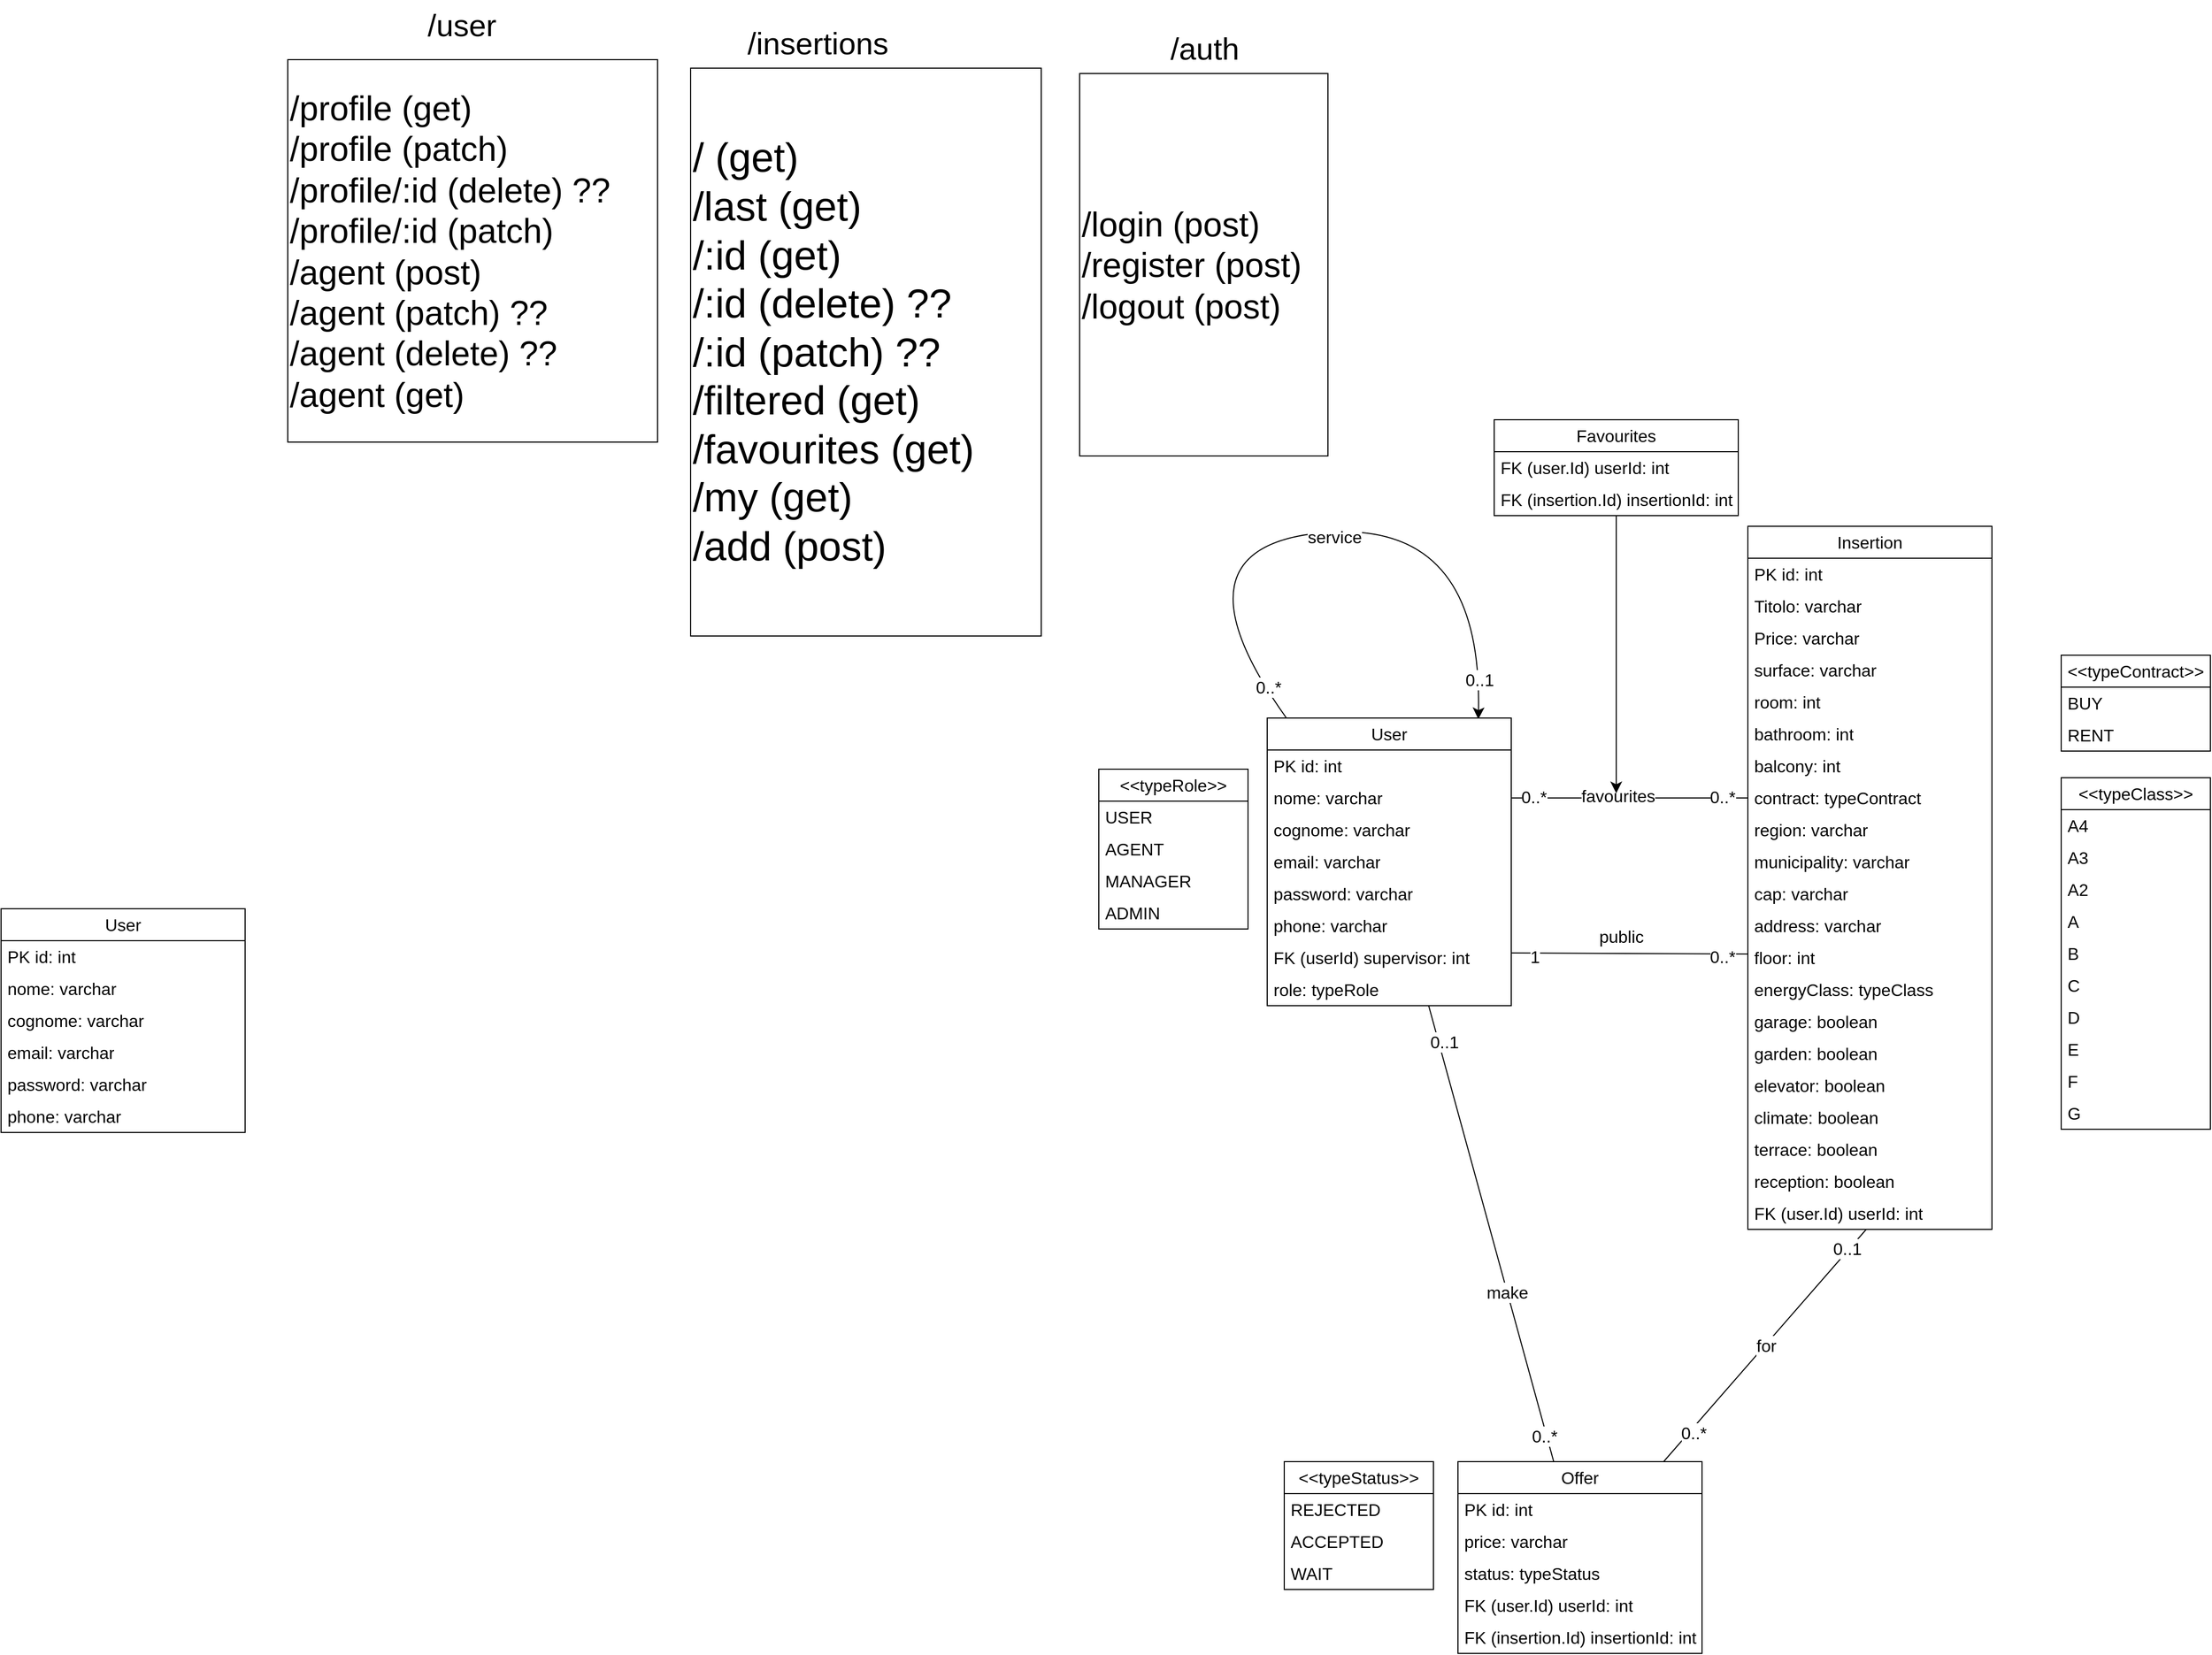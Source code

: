 <mxfile version="22.0.1" type="device">
  <diagram name="Pagina-1" id="c6jRkGX1jEDNlW_yqz5B">
    <mxGraphModel dx="3190" dy="1905" grid="0" gridSize="10" guides="1" tooltips="1" connect="1" arrows="1" fold="1" page="0" pageScale="1" pageWidth="827" pageHeight="1169" math="0" shadow="0">
      <root>
        <mxCell id="0" />
        <mxCell id="1" parent="0" />
        <mxCell id="U9ZhbM71JHAl7KsBuCrY-1" value="&lt;font style=&quot;font-size: 38px;&quot;&gt;/ (get)&lt;br&gt;/last (get)&lt;br&gt;/:id (get)&lt;br&gt;/:id (delete) ??&lt;br&gt;/:id (patch) ??&lt;br&gt;/filtered (get)&lt;br&gt;/favourites (get)&lt;br&gt;/my (get)&lt;br&gt;/add (post)&lt;br&gt;&lt;/font&gt;" style="whiteSpace=wrap;html=1;fontSize=16;align=left;" parent="1" vertex="1">
          <mxGeometry x="-585" y="-359" width="329" height="533" as="geometry" />
        </mxCell>
        <mxCell id="U9ZhbM71JHAl7KsBuCrY-4" value="&lt;font style=&quot;font-size: 29px;&quot;&gt;/insertions&lt;/font&gt;" style="text;html=1;align=center;verticalAlign=middle;resizable=0;points=[];autosize=1;strokeColor=none;fillColor=none;fontSize=16;" parent="1" vertex="1">
          <mxGeometry x="-541" y="-406" width="150" height="47" as="geometry" />
        </mxCell>
        <mxCell id="U9ZhbM71JHAl7KsBuCrY-5" value="&lt;font style=&quot;font-size: 32px;&quot;&gt;/login (post)&lt;br&gt;/register (post)&lt;br&gt;/logout (post)&lt;br&gt;&lt;/font&gt;" style="whiteSpace=wrap;html=1;fontSize=16;align=left;" parent="1" vertex="1">
          <mxGeometry x="-220" y="-354" width="233" height="359" as="geometry" />
        </mxCell>
        <mxCell id="U9ZhbM71JHAl7KsBuCrY-6" value="&lt;font style=&quot;font-size: 29px;&quot;&gt;/auth&lt;/font&gt;" style="text;html=1;align=center;verticalAlign=middle;resizable=0;points=[];autosize=1;strokeColor=none;fillColor=none;fontSize=16;" parent="1" vertex="1">
          <mxGeometry x="-145" y="-401" width="83" height="47" as="geometry" />
        </mxCell>
        <mxCell id="U9ZhbM71JHAl7KsBuCrY-9" value="&lt;font style=&quot;font-size: 32px;&quot;&gt;/profile (get)&lt;br&gt;/profile (patch)&lt;br&gt;/profile/:id (delete) ??&amp;nbsp;&lt;br&gt;/profile/:id (patch)&lt;br&gt;/agent (post)&lt;br&gt;/agent (patch) ??&lt;br&gt;/agent (delete) ??&lt;br&gt;/agent (get)&lt;br&gt;&lt;/font&gt;" style="whiteSpace=wrap;html=1;fontSize=16;align=left;" parent="1" vertex="1">
          <mxGeometry x="-963" y="-367" width="347" height="359" as="geometry" />
        </mxCell>
        <mxCell id="U9ZhbM71JHAl7KsBuCrY-10" value="&lt;font style=&quot;font-size: 29px;&quot;&gt;/user&lt;/font&gt;" style="text;html=1;align=center;verticalAlign=middle;resizable=0;points=[];autosize=1;strokeColor=none;fillColor=none;fontSize=16;" parent="1" vertex="1">
          <mxGeometry x="-841" y="-423" width="82" height="47" as="geometry" />
        </mxCell>
        <mxCell id="8ELUwXnnia37SiXyfouz-78" style="edgeStyle=none;curved=1;rounded=0;orthogonalLoop=1;jettySize=auto;html=1;fontSize=12;startSize=8;endSize=8;endArrow=none;endFill=0;" parent="1" source="8ELUwXnnia37SiXyfouz-2" target="8ELUwXnnia37SiXyfouz-65" edge="1">
          <mxGeometry relative="1" as="geometry" />
        </mxCell>
        <mxCell id="8ELUwXnnia37SiXyfouz-79" value="make" style="edgeLabel;html=1;align=center;verticalAlign=middle;resizable=0;points=[];fontSize=16;" parent="8ELUwXnnia37SiXyfouz-78" vertex="1" connectable="0">
          <mxGeometry x="0.286" y="4" relative="1" as="geometry">
            <mxPoint x="-6" y="-6" as="offset" />
          </mxGeometry>
        </mxCell>
        <mxCell id="8ELUwXnnia37SiXyfouz-80" value="0..*" style="edgeLabel;html=1;align=center;verticalAlign=middle;resizable=0;points=[];fontSize=16;" parent="8ELUwXnnia37SiXyfouz-78" vertex="1" connectable="0">
          <mxGeometry x="0.884" y="-2" relative="1" as="geometry">
            <mxPoint as="offset" />
          </mxGeometry>
        </mxCell>
        <mxCell id="8ELUwXnnia37SiXyfouz-81" value="0..1" style="edgeLabel;html=1;align=center;verticalAlign=middle;resizable=0;points=[];fontSize=16;" parent="8ELUwXnnia37SiXyfouz-78" vertex="1" connectable="0">
          <mxGeometry x="-0.836" y="5" relative="1" as="geometry">
            <mxPoint as="offset" />
          </mxGeometry>
        </mxCell>
        <mxCell id="8ELUwXnnia37SiXyfouz-86" style="edgeStyle=none;curved=1;rounded=0;orthogonalLoop=1;jettySize=auto;html=1;fontSize=12;startSize=8;endSize=8;entryX=0.865;entryY=0.004;entryDx=0;entryDy=0;entryPerimeter=0;" parent="1" source="8ELUwXnnia37SiXyfouz-2" target="8ELUwXnnia37SiXyfouz-2" edge="1">
          <mxGeometry relative="1" as="geometry">
            <mxPoint x="137" y="205" as="targetPoint" />
            <Array as="points">
              <mxPoint x="-141" y="90" />
              <mxPoint x="158" y="64" />
            </Array>
          </mxGeometry>
        </mxCell>
        <mxCell id="8ELUwXnnia37SiXyfouz-87" value="service" style="edgeLabel;html=1;align=center;verticalAlign=middle;resizable=0;points=[];fontSize=16;" parent="8ELUwXnnia37SiXyfouz-86" vertex="1" connectable="0">
          <mxGeometry x="0.043" y="-5" relative="1" as="geometry">
            <mxPoint as="offset" />
          </mxGeometry>
        </mxCell>
        <mxCell id="8ELUwXnnia37SiXyfouz-88" value="0..*" style="edgeLabel;html=1;align=center;verticalAlign=middle;resizable=0;points=[];fontSize=16;" parent="8ELUwXnnia37SiXyfouz-86" vertex="1" connectable="0">
          <mxGeometry x="-0.901" y="-3" relative="1" as="geometry">
            <mxPoint as="offset" />
          </mxGeometry>
        </mxCell>
        <mxCell id="8ELUwXnnia37SiXyfouz-89" value="0..1" style="edgeLabel;html=1;align=center;verticalAlign=middle;resizable=0;points=[];fontSize=16;" parent="8ELUwXnnia37SiXyfouz-86" vertex="1" connectable="0">
          <mxGeometry x="0.89" relative="1" as="geometry">
            <mxPoint as="offset" />
          </mxGeometry>
        </mxCell>
        <mxCell id="8ELUwXnnia37SiXyfouz-2" value="User" style="swimlane;fontStyle=0;childLayout=stackLayout;horizontal=1;startSize=30;horizontalStack=0;resizeParent=1;resizeParentMax=0;resizeLast=0;collapsible=1;marginBottom=0;whiteSpace=wrap;html=1;fontSize=16;" parent="1" vertex="1">
          <mxGeometry x="-44" y="251" width="229" height="270" as="geometry" />
        </mxCell>
        <mxCell id="8ELUwXnnia37SiXyfouz-3" value="PK id: int" style="text;strokeColor=none;fillColor=none;align=left;verticalAlign=middle;spacingLeft=4;spacingRight=4;overflow=hidden;points=[[0,0.5],[1,0.5]];portConstraint=eastwest;rotatable=0;whiteSpace=wrap;html=1;fontSize=16;" parent="8ELUwXnnia37SiXyfouz-2" vertex="1">
          <mxGeometry y="30" width="229" height="30" as="geometry" />
        </mxCell>
        <mxCell id="8ELUwXnnia37SiXyfouz-4" value="nome: varchar" style="text;strokeColor=none;fillColor=none;align=left;verticalAlign=middle;spacingLeft=4;spacingRight=4;overflow=hidden;points=[[0,0.5],[1,0.5]];portConstraint=eastwest;rotatable=0;whiteSpace=wrap;html=1;fontSize=16;" parent="8ELUwXnnia37SiXyfouz-2" vertex="1">
          <mxGeometry y="60" width="229" height="30" as="geometry" />
        </mxCell>
        <mxCell id="8ELUwXnnia37SiXyfouz-5" value="cognome: varchar" style="text;strokeColor=none;fillColor=none;align=left;verticalAlign=middle;spacingLeft=4;spacingRight=4;overflow=hidden;points=[[0,0.5],[1,0.5]];portConstraint=eastwest;rotatable=0;whiteSpace=wrap;html=1;fontSize=16;" parent="8ELUwXnnia37SiXyfouz-2" vertex="1">
          <mxGeometry y="90" width="229" height="30" as="geometry" />
        </mxCell>
        <mxCell id="8ELUwXnnia37SiXyfouz-6" value="email: varchar" style="text;strokeColor=none;fillColor=none;align=left;verticalAlign=middle;spacingLeft=4;spacingRight=4;overflow=hidden;points=[[0,0.5],[1,0.5]];portConstraint=eastwest;rotatable=0;whiteSpace=wrap;html=1;fontSize=16;" parent="8ELUwXnnia37SiXyfouz-2" vertex="1">
          <mxGeometry y="120" width="229" height="30" as="geometry" />
        </mxCell>
        <mxCell id="8ELUwXnnia37SiXyfouz-9" value="password: varchar" style="text;strokeColor=none;fillColor=none;align=left;verticalAlign=middle;spacingLeft=4;spacingRight=4;overflow=hidden;points=[[0,0.5],[1,0.5]];portConstraint=eastwest;rotatable=0;whiteSpace=wrap;html=1;fontSize=16;" parent="8ELUwXnnia37SiXyfouz-2" vertex="1">
          <mxGeometry y="150" width="229" height="30" as="geometry" />
        </mxCell>
        <mxCell id="8ELUwXnnia37SiXyfouz-8" value="phone: varchar" style="text;strokeColor=none;fillColor=none;align=left;verticalAlign=middle;spacingLeft=4;spacingRight=4;overflow=hidden;points=[[0,0.5],[1,0.5]];portConstraint=eastwest;rotatable=0;whiteSpace=wrap;html=1;fontSize=16;" parent="8ELUwXnnia37SiXyfouz-2" vertex="1">
          <mxGeometry y="180" width="229" height="30" as="geometry" />
        </mxCell>
        <mxCell id="XrH2NWIvPiLDvxj8mNZp-12" value="FK (userId) supervisor: int" style="text;strokeColor=none;fillColor=none;align=left;verticalAlign=middle;spacingLeft=4;spacingRight=4;overflow=hidden;points=[[0,0.5],[1,0.5]];portConstraint=eastwest;rotatable=0;whiteSpace=wrap;html=1;fontSize=16;" parent="8ELUwXnnia37SiXyfouz-2" vertex="1">
          <mxGeometry y="210" width="229" height="30" as="geometry" />
        </mxCell>
        <mxCell id="8ELUwXnnia37SiXyfouz-7" value="role: typeRole" style="text;strokeColor=none;fillColor=none;align=left;verticalAlign=middle;spacingLeft=4;spacingRight=4;overflow=hidden;points=[[0,0.5],[1,0.5]];portConstraint=eastwest;rotatable=0;whiteSpace=wrap;html=1;fontSize=16;" parent="8ELUwXnnia37SiXyfouz-2" vertex="1">
          <mxGeometry y="240" width="229" height="30" as="geometry" />
        </mxCell>
        <mxCell id="8ELUwXnnia37SiXyfouz-10" value="&amp;lt;&amp;lt;typeRole&amp;gt;&amp;gt;" style="swimlane;fontStyle=0;childLayout=stackLayout;horizontal=1;startSize=30;horizontalStack=0;resizeParent=1;resizeParentMax=0;resizeLast=0;collapsible=1;marginBottom=0;whiteSpace=wrap;html=1;fontSize=16;" parent="1" vertex="1">
          <mxGeometry x="-202" y="299" width="140" height="150" as="geometry" />
        </mxCell>
        <mxCell id="8ELUwXnnia37SiXyfouz-11" value="USER" style="text;strokeColor=none;fillColor=none;align=left;verticalAlign=middle;spacingLeft=4;spacingRight=4;overflow=hidden;points=[[0,0.5],[1,0.5]];portConstraint=eastwest;rotatable=0;whiteSpace=wrap;html=1;fontSize=16;" parent="8ELUwXnnia37SiXyfouz-10" vertex="1">
          <mxGeometry y="30" width="140" height="30" as="geometry" />
        </mxCell>
        <mxCell id="8ELUwXnnia37SiXyfouz-12" value="AGENT" style="text;strokeColor=none;fillColor=none;align=left;verticalAlign=middle;spacingLeft=4;spacingRight=4;overflow=hidden;points=[[0,0.5],[1,0.5]];portConstraint=eastwest;rotatable=0;whiteSpace=wrap;html=1;fontSize=16;" parent="8ELUwXnnia37SiXyfouz-10" vertex="1">
          <mxGeometry y="60" width="140" height="30" as="geometry" />
        </mxCell>
        <mxCell id="8ELUwXnnia37SiXyfouz-13" value="MANAGER" style="text;strokeColor=none;fillColor=none;align=left;verticalAlign=middle;spacingLeft=4;spacingRight=4;overflow=hidden;points=[[0,0.5],[1,0.5]];portConstraint=eastwest;rotatable=0;whiteSpace=wrap;html=1;fontSize=16;" parent="8ELUwXnnia37SiXyfouz-10" vertex="1">
          <mxGeometry y="90" width="140" height="30" as="geometry" />
        </mxCell>
        <mxCell id="8ELUwXnnia37SiXyfouz-14" value="ADMIN" style="text;strokeColor=none;fillColor=none;align=left;verticalAlign=middle;spacingLeft=4;spacingRight=4;overflow=hidden;points=[[0,0.5],[1,0.5]];portConstraint=eastwest;rotatable=0;whiteSpace=wrap;html=1;fontSize=16;" parent="8ELUwXnnia37SiXyfouz-10" vertex="1">
          <mxGeometry y="120" width="140" height="30" as="geometry" />
        </mxCell>
        <mxCell id="8ELUwXnnia37SiXyfouz-15" value="Insertion" style="swimlane;fontStyle=0;childLayout=stackLayout;horizontal=1;startSize=30;horizontalStack=0;resizeParent=1;resizeParentMax=0;resizeLast=0;collapsible=1;marginBottom=0;whiteSpace=wrap;html=1;fontSize=16;" parent="1" vertex="1">
          <mxGeometry x="407" y="71" width="229" height="660" as="geometry" />
        </mxCell>
        <mxCell id="8ELUwXnnia37SiXyfouz-16" value="PK id: int" style="text;strokeColor=none;fillColor=none;align=left;verticalAlign=middle;spacingLeft=4;spacingRight=4;overflow=hidden;points=[[0,0.5],[1,0.5]];portConstraint=eastwest;rotatable=0;whiteSpace=wrap;html=1;fontSize=16;" parent="8ELUwXnnia37SiXyfouz-15" vertex="1">
          <mxGeometry y="30" width="229" height="30" as="geometry" />
        </mxCell>
        <mxCell id="8ELUwXnnia37SiXyfouz-17" value="Titolo: varchar" style="text;strokeColor=none;fillColor=none;align=left;verticalAlign=middle;spacingLeft=4;spacingRight=4;overflow=hidden;points=[[0,0.5],[1,0.5]];portConstraint=eastwest;rotatable=0;whiteSpace=wrap;html=1;fontSize=16;" parent="8ELUwXnnia37SiXyfouz-15" vertex="1">
          <mxGeometry y="60" width="229" height="30" as="geometry" />
        </mxCell>
        <mxCell id="8ELUwXnnia37SiXyfouz-18" value="Price: varchar" style="text;strokeColor=none;fillColor=none;align=left;verticalAlign=middle;spacingLeft=4;spacingRight=4;overflow=hidden;points=[[0,0.5],[1,0.5]];portConstraint=eastwest;rotatable=0;whiteSpace=wrap;html=1;fontSize=16;" parent="8ELUwXnnia37SiXyfouz-15" vertex="1">
          <mxGeometry y="90" width="229" height="30" as="geometry" />
        </mxCell>
        <mxCell id="8ELUwXnnia37SiXyfouz-19" value="surface: varchar" style="text;strokeColor=none;fillColor=none;align=left;verticalAlign=middle;spacingLeft=4;spacingRight=4;overflow=hidden;points=[[0,0.5],[1,0.5]];portConstraint=eastwest;rotatable=0;whiteSpace=wrap;html=1;fontSize=16;" parent="8ELUwXnnia37SiXyfouz-15" vertex="1">
          <mxGeometry y="120" width="229" height="30" as="geometry" />
        </mxCell>
        <mxCell id="8ELUwXnnia37SiXyfouz-20" value="room: int" style="text;strokeColor=none;fillColor=none;align=left;verticalAlign=middle;spacingLeft=4;spacingRight=4;overflow=hidden;points=[[0,0.5],[1,0.5]];portConstraint=eastwest;rotatable=0;whiteSpace=wrap;html=1;fontSize=16;" parent="8ELUwXnnia37SiXyfouz-15" vertex="1">
          <mxGeometry y="150" width="229" height="30" as="geometry" />
        </mxCell>
        <mxCell id="8ELUwXnnia37SiXyfouz-21" value="bathroom: int" style="text;strokeColor=none;fillColor=none;align=left;verticalAlign=middle;spacingLeft=4;spacingRight=4;overflow=hidden;points=[[0,0.5],[1,0.5]];portConstraint=eastwest;rotatable=0;whiteSpace=wrap;html=1;fontSize=16;" parent="8ELUwXnnia37SiXyfouz-15" vertex="1">
          <mxGeometry y="180" width="229" height="30" as="geometry" />
        </mxCell>
        <mxCell id="8ELUwXnnia37SiXyfouz-22" value="balcony: int" style="text;strokeColor=none;fillColor=none;align=left;verticalAlign=middle;spacingLeft=4;spacingRight=4;overflow=hidden;points=[[0,0.5],[1,0.5]];portConstraint=eastwest;rotatable=0;whiteSpace=wrap;html=1;fontSize=16;" parent="8ELUwXnnia37SiXyfouz-15" vertex="1">
          <mxGeometry y="210" width="229" height="30" as="geometry" />
        </mxCell>
        <mxCell id="8ELUwXnnia37SiXyfouz-23" value="contract: typeContract" style="text;strokeColor=none;fillColor=none;align=left;verticalAlign=middle;spacingLeft=4;spacingRight=4;overflow=hidden;points=[[0,0.5],[1,0.5]];portConstraint=eastwest;rotatable=0;whiteSpace=wrap;html=1;fontSize=16;" parent="8ELUwXnnia37SiXyfouz-15" vertex="1">
          <mxGeometry y="240" width="229" height="30" as="geometry" />
        </mxCell>
        <mxCell id="8ELUwXnnia37SiXyfouz-29" value="region: varchar" style="text;strokeColor=none;fillColor=none;align=left;verticalAlign=middle;spacingLeft=4;spacingRight=4;overflow=hidden;points=[[0,0.5],[1,0.5]];portConstraint=eastwest;rotatable=0;whiteSpace=wrap;html=1;fontSize=16;" parent="8ELUwXnnia37SiXyfouz-15" vertex="1">
          <mxGeometry y="270" width="229" height="30" as="geometry" />
        </mxCell>
        <mxCell id="8ELUwXnnia37SiXyfouz-30" value="municipality: varchar" style="text;strokeColor=none;fillColor=none;align=left;verticalAlign=middle;spacingLeft=4;spacingRight=4;overflow=hidden;points=[[0,0.5],[1,0.5]];portConstraint=eastwest;rotatable=0;whiteSpace=wrap;html=1;fontSize=16;" parent="8ELUwXnnia37SiXyfouz-15" vertex="1">
          <mxGeometry y="300" width="229" height="30" as="geometry" />
        </mxCell>
        <mxCell id="8ELUwXnnia37SiXyfouz-31" value="cap: varchar" style="text;strokeColor=none;fillColor=none;align=left;verticalAlign=middle;spacingLeft=4;spacingRight=4;overflow=hidden;points=[[0,0.5],[1,0.5]];portConstraint=eastwest;rotatable=0;whiteSpace=wrap;html=1;fontSize=16;" parent="8ELUwXnnia37SiXyfouz-15" vertex="1">
          <mxGeometry y="330" width="229" height="30" as="geometry" />
        </mxCell>
        <mxCell id="8ELUwXnnia37SiXyfouz-32" value="address: varchar" style="text;strokeColor=none;fillColor=none;align=left;verticalAlign=middle;spacingLeft=4;spacingRight=4;overflow=hidden;points=[[0,0.5],[1,0.5]];portConstraint=eastwest;rotatable=0;whiteSpace=wrap;html=1;fontSize=16;" parent="8ELUwXnnia37SiXyfouz-15" vertex="1">
          <mxGeometry y="360" width="229" height="30" as="geometry" />
        </mxCell>
        <mxCell id="8ELUwXnnia37SiXyfouz-33" value="floor: int" style="text;strokeColor=none;fillColor=none;align=left;verticalAlign=middle;spacingLeft=4;spacingRight=4;overflow=hidden;points=[[0,0.5],[1,0.5]];portConstraint=eastwest;rotatable=0;whiteSpace=wrap;html=1;fontSize=16;" parent="8ELUwXnnia37SiXyfouz-15" vertex="1">
          <mxGeometry y="390" width="229" height="30" as="geometry" />
        </mxCell>
        <mxCell id="8ELUwXnnia37SiXyfouz-34" value="energyClass: typeClass" style="text;strokeColor=none;fillColor=none;align=left;verticalAlign=middle;spacingLeft=4;spacingRight=4;overflow=hidden;points=[[0,0.5],[1,0.5]];portConstraint=eastwest;rotatable=0;whiteSpace=wrap;html=1;fontSize=16;" parent="8ELUwXnnia37SiXyfouz-15" vertex="1">
          <mxGeometry y="420" width="229" height="30" as="geometry" />
        </mxCell>
        <mxCell id="8ELUwXnnia37SiXyfouz-46" value="garage: boolean" style="text;strokeColor=none;fillColor=none;align=left;verticalAlign=middle;spacingLeft=4;spacingRight=4;overflow=hidden;points=[[0,0.5],[1,0.5]];portConstraint=eastwest;rotatable=0;whiteSpace=wrap;html=1;fontSize=16;" parent="8ELUwXnnia37SiXyfouz-15" vertex="1">
          <mxGeometry y="450" width="229" height="30" as="geometry" />
        </mxCell>
        <mxCell id="8ELUwXnnia37SiXyfouz-47" value="garden: boolean" style="text;strokeColor=none;fillColor=none;align=left;verticalAlign=middle;spacingLeft=4;spacingRight=4;overflow=hidden;points=[[0,0.5],[1,0.5]];portConstraint=eastwest;rotatable=0;whiteSpace=wrap;html=1;fontSize=16;" parent="8ELUwXnnia37SiXyfouz-15" vertex="1">
          <mxGeometry y="480" width="229" height="30" as="geometry" />
        </mxCell>
        <mxCell id="8ELUwXnnia37SiXyfouz-48" value="elevator: boolean" style="text;strokeColor=none;fillColor=none;align=left;verticalAlign=middle;spacingLeft=4;spacingRight=4;overflow=hidden;points=[[0,0.5],[1,0.5]];portConstraint=eastwest;rotatable=0;whiteSpace=wrap;html=1;fontSize=16;" parent="8ELUwXnnia37SiXyfouz-15" vertex="1">
          <mxGeometry y="510" width="229" height="30" as="geometry" />
        </mxCell>
        <mxCell id="8ELUwXnnia37SiXyfouz-49" value="climate: boolean" style="text;strokeColor=none;fillColor=none;align=left;verticalAlign=middle;spacingLeft=4;spacingRight=4;overflow=hidden;points=[[0,0.5],[1,0.5]];portConstraint=eastwest;rotatable=0;whiteSpace=wrap;html=1;fontSize=16;" parent="8ELUwXnnia37SiXyfouz-15" vertex="1">
          <mxGeometry y="540" width="229" height="30" as="geometry" />
        </mxCell>
        <mxCell id="8ELUwXnnia37SiXyfouz-50" value="terrace: boolean" style="text;strokeColor=none;fillColor=none;align=left;verticalAlign=middle;spacingLeft=4;spacingRight=4;overflow=hidden;points=[[0,0.5],[1,0.5]];portConstraint=eastwest;rotatable=0;whiteSpace=wrap;html=1;fontSize=16;" parent="8ELUwXnnia37SiXyfouz-15" vertex="1">
          <mxGeometry y="570" width="229" height="30" as="geometry" />
        </mxCell>
        <mxCell id="8ELUwXnnia37SiXyfouz-51" value="reception: boolean" style="text;strokeColor=none;fillColor=none;align=left;verticalAlign=middle;spacingLeft=4;spacingRight=4;overflow=hidden;points=[[0,0.5],[1,0.5]];portConstraint=eastwest;rotatable=0;whiteSpace=wrap;html=1;fontSize=16;" parent="8ELUwXnnia37SiXyfouz-15" vertex="1">
          <mxGeometry y="600" width="229" height="30" as="geometry" />
        </mxCell>
        <mxCell id="XrH2NWIvPiLDvxj8mNZp-1" value="FK (user.Id) userId: int" style="text;strokeColor=none;fillColor=none;align=left;verticalAlign=middle;spacingLeft=4;spacingRight=4;overflow=hidden;points=[[0,0.5],[1,0.5]];portConstraint=eastwest;rotatable=0;whiteSpace=wrap;html=1;fontSize=16;" parent="8ELUwXnnia37SiXyfouz-15" vertex="1">
          <mxGeometry y="630" width="229" height="30" as="geometry" />
        </mxCell>
        <mxCell id="8ELUwXnnia37SiXyfouz-24" value="&amp;lt;&amp;lt;typeContract&amp;gt;&amp;gt;" style="swimlane;fontStyle=0;childLayout=stackLayout;horizontal=1;startSize=30;horizontalStack=0;resizeParent=1;resizeParentMax=0;resizeLast=0;collapsible=1;marginBottom=0;whiteSpace=wrap;html=1;fontSize=16;" parent="1" vertex="1">
          <mxGeometry x="701" y="192" width="140" height="90" as="geometry" />
        </mxCell>
        <mxCell id="8ELUwXnnia37SiXyfouz-25" value="BUY" style="text;strokeColor=none;fillColor=none;align=left;verticalAlign=middle;spacingLeft=4;spacingRight=4;overflow=hidden;points=[[0,0.5],[1,0.5]];portConstraint=eastwest;rotatable=0;whiteSpace=wrap;html=1;fontSize=16;" parent="8ELUwXnnia37SiXyfouz-24" vertex="1">
          <mxGeometry y="30" width="140" height="30" as="geometry" />
        </mxCell>
        <mxCell id="8ELUwXnnia37SiXyfouz-26" value="RENT" style="text;strokeColor=none;fillColor=none;align=left;verticalAlign=middle;spacingLeft=4;spacingRight=4;overflow=hidden;points=[[0,0.5],[1,0.5]];portConstraint=eastwest;rotatable=0;whiteSpace=wrap;html=1;fontSize=16;" parent="8ELUwXnnia37SiXyfouz-24" vertex="1">
          <mxGeometry y="60" width="140" height="30" as="geometry" />
        </mxCell>
        <mxCell id="8ELUwXnnia37SiXyfouz-35" value="&amp;lt;&amp;lt;typeClass&amp;gt;&amp;gt;" style="swimlane;fontStyle=0;childLayout=stackLayout;horizontal=1;startSize=30;horizontalStack=0;resizeParent=1;resizeParentMax=0;resizeLast=0;collapsible=1;marginBottom=0;whiteSpace=wrap;html=1;fontSize=16;" parent="1" vertex="1">
          <mxGeometry x="701" y="307" width="140" height="330" as="geometry" />
        </mxCell>
        <mxCell id="8ELUwXnnia37SiXyfouz-45" value="A4" style="text;strokeColor=none;fillColor=none;align=left;verticalAlign=middle;spacingLeft=4;spacingRight=4;overflow=hidden;points=[[0,0.5],[1,0.5]];portConstraint=eastwest;rotatable=0;whiteSpace=wrap;html=1;fontSize=16;" parent="8ELUwXnnia37SiXyfouz-35" vertex="1">
          <mxGeometry y="30" width="140" height="30" as="geometry" />
        </mxCell>
        <mxCell id="8ELUwXnnia37SiXyfouz-36" value="A3" style="text;strokeColor=none;fillColor=none;align=left;verticalAlign=middle;spacingLeft=4;spacingRight=4;overflow=hidden;points=[[0,0.5],[1,0.5]];portConstraint=eastwest;rotatable=0;whiteSpace=wrap;html=1;fontSize=16;" parent="8ELUwXnnia37SiXyfouz-35" vertex="1">
          <mxGeometry y="60" width="140" height="30" as="geometry" />
        </mxCell>
        <mxCell id="8ELUwXnnia37SiXyfouz-37" value="A2" style="text;strokeColor=none;fillColor=none;align=left;verticalAlign=middle;spacingLeft=4;spacingRight=4;overflow=hidden;points=[[0,0.5],[1,0.5]];portConstraint=eastwest;rotatable=0;whiteSpace=wrap;html=1;fontSize=16;" parent="8ELUwXnnia37SiXyfouz-35" vertex="1">
          <mxGeometry y="90" width="140" height="30" as="geometry" />
        </mxCell>
        <mxCell id="8ELUwXnnia37SiXyfouz-38" value="A" style="text;strokeColor=none;fillColor=none;align=left;verticalAlign=middle;spacingLeft=4;spacingRight=4;overflow=hidden;points=[[0,0.5],[1,0.5]];portConstraint=eastwest;rotatable=0;whiteSpace=wrap;html=1;fontSize=16;" parent="8ELUwXnnia37SiXyfouz-35" vertex="1">
          <mxGeometry y="120" width="140" height="30" as="geometry" />
        </mxCell>
        <mxCell id="8ELUwXnnia37SiXyfouz-39" value="B" style="text;strokeColor=none;fillColor=none;align=left;verticalAlign=middle;spacingLeft=4;spacingRight=4;overflow=hidden;points=[[0,0.5],[1,0.5]];portConstraint=eastwest;rotatable=0;whiteSpace=wrap;html=1;fontSize=16;" parent="8ELUwXnnia37SiXyfouz-35" vertex="1">
          <mxGeometry y="150" width="140" height="30" as="geometry" />
        </mxCell>
        <mxCell id="8ELUwXnnia37SiXyfouz-40" value="C" style="text;strokeColor=none;fillColor=none;align=left;verticalAlign=middle;spacingLeft=4;spacingRight=4;overflow=hidden;points=[[0,0.5],[1,0.5]];portConstraint=eastwest;rotatable=0;whiteSpace=wrap;html=1;fontSize=16;" parent="8ELUwXnnia37SiXyfouz-35" vertex="1">
          <mxGeometry y="180" width="140" height="30" as="geometry" />
        </mxCell>
        <mxCell id="8ELUwXnnia37SiXyfouz-41" value="D" style="text;strokeColor=none;fillColor=none;align=left;verticalAlign=middle;spacingLeft=4;spacingRight=4;overflow=hidden;points=[[0,0.5],[1,0.5]];portConstraint=eastwest;rotatable=0;whiteSpace=wrap;html=1;fontSize=16;" parent="8ELUwXnnia37SiXyfouz-35" vertex="1">
          <mxGeometry y="210" width="140" height="30" as="geometry" />
        </mxCell>
        <mxCell id="8ELUwXnnia37SiXyfouz-42" value="E" style="text;strokeColor=none;fillColor=none;align=left;verticalAlign=middle;spacingLeft=4;spacingRight=4;overflow=hidden;points=[[0,0.5],[1,0.5]];portConstraint=eastwest;rotatable=0;whiteSpace=wrap;html=1;fontSize=16;" parent="8ELUwXnnia37SiXyfouz-35" vertex="1">
          <mxGeometry y="240" width="140" height="30" as="geometry" />
        </mxCell>
        <mxCell id="8ELUwXnnia37SiXyfouz-43" value="F" style="text;strokeColor=none;fillColor=none;align=left;verticalAlign=middle;spacingLeft=4;spacingRight=4;overflow=hidden;points=[[0,0.5],[1,0.5]];portConstraint=eastwest;rotatable=0;whiteSpace=wrap;html=1;fontSize=16;" parent="8ELUwXnnia37SiXyfouz-35" vertex="1">
          <mxGeometry y="270" width="140" height="30" as="geometry" />
        </mxCell>
        <mxCell id="8ELUwXnnia37SiXyfouz-44" value="G" style="text;strokeColor=none;fillColor=none;align=left;verticalAlign=middle;spacingLeft=4;spacingRight=4;overflow=hidden;points=[[0,0.5],[1,0.5]];portConstraint=eastwest;rotatable=0;whiteSpace=wrap;html=1;fontSize=16;" parent="8ELUwXnnia37SiXyfouz-35" vertex="1">
          <mxGeometry y="300" width="140" height="30" as="geometry" />
        </mxCell>
        <mxCell id="8ELUwXnnia37SiXyfouz-52" style="edgeStyle=none;curved=1;rounded=0;orthogonalLoop=1;jettySize=auto;html=1;entryX=0;entryY=0.05;entryDx=0;entryDy=0;entryPerimeter=0;fontSize=12;startSize=8;endSize=8;endArrow=none;endFill=0;" parent="1" edge="1">
          <mxGeometry relative="1" as="geometry">
            <mxPoint x="185" y="471.5" as="sourcePoint" />
            <mxPoint x="407" y="472.49" as="targetPoint" />
          </mxGeometry>
        </mxCell>
        <mxCell id="8ELUwXnnia37SiXyfouz-53" value="public" style="edgeLabel;html=1;align=center;verticalAlign=middle;resizable=0;points=[];fontSize=16;" parent="8ELUwXnnia37SiXyfouz-52" vertex="1" connectable="0">
          <mxGeometry x="-0.414" y="-4" relative="1" as="geometry">
            <mxPoint x="38" y="-20" as="offset" />
          </mxGeometry>
        </mxCell>
        <mxCell id="8ELUwXnnia37SiXyfouz-54" value="0..*" style="edgeLabel;html=1;align=center;verticalAlign=middle;resizable=0;points=[];fontSize=16;" parent="8ELUwXnnia37SiXyfouz-52" vertex="1" connectable="0">
          <mxGeometry x="0.784" y="-2" relative="1" as="geometry">
            <mxPoint as="offset" />
          </mxGeometry>
        </mxCell>
        <mxCell id="8ELUwXnnia37SiXyfouz-55" value="1" style="edgeLabel;html=1;align=center;verticalAlign=middle;resizable=0;points=[];fontSize=16;" parent="8ELUwXnnia37SiXyfouz-52" vertex="1" connectable="0">
          <mxGeometry x="-0.802" y="-3" relative="1" as="geometry">
            <mxPoint as="offset" />
          </mxGeometry>
        </mxCell>
        <mxCell id="8ELUwXnnia37SiXyfouz-56" style="edgeStyle=none;curved=1;rounded=0;orthogonalLoop=1;jettySize=auto;html=1;entryX=0;entryY=0.5;entryDx=0;entryDy=0;fontSize=12;startSize=8;endSize=8;endArrow=none;endFill=0;" parent="1" edge="1">
          <mxGeometry relative="1" as="geometry">
            <mxPoint x="185" y="326" as="sourcePoint" />
            <mxPoint x="407" y="326" as="targetPoint" />
          </mxGeometry>
        </mxCell>
        <mxCell id="8ELUwXnnia37SiXyfouz-57" value="favourites" style="edgeLabel;html=1;align=center;verticalAlign=middle;resizable=0;points=[];fontSize=16;" parent="8ELUwXnnia37SiXyfouz-56" vertex="1" connectable="0">
          <mxGeometry x="-0.333" y="-1" relative="1" as="geometry">
            <mxPoint x="26" y="-3" as="offset" />
          </mxGeometry>
        </mxCell>
        <mxCell id="8ELUwXnnia37SiXyfouz-58" value="0..*" style="edgeLabel;html=1;align=center;verticalAlign=middle;resizable=0;points=[];fontSize=16;" parent="8ELUwXnnia37SiXyfouz-56" vertex="1" connectable="0">
          <mxGeometry x="0.784" y="2" relative="1" as="geometry">
            <mxPoint y="1" as="offset" />
          </mxGeometry>
        </mxCell>
        <mxCell id="8ELUwXnnia37SiXyfouz-59" value="0..*" style="edgeLabel;html=1;align=center;verticalAlign=middle;resizable=0;points=[];fontSize=16;" parent="8ELUwXnnia37SiXyfouz-56" vertex="1" connectable="0">
          <mxGeometry x="-0.811" y="2" relative="1" as="geometry">
            <mxPoint y="1" as="offset" />
          </mxGeometry>
        </mxCell>
        <mxCell id="8ELUwXnnia37SiXyfouz-82" style="edgeStyle=none;curved=1;rounded=0;orthogonalLoop=1;jettySize=auto;html=1;fontSize=12;startSize=8;endSize=8;endArrow=none;endFill=0;entryX=0.485;entryY=1;entryDx=0;entryDy=0;entryPerimeter=0;" parent="1" source="8ELUwXnnia37SiXyfouz-65" target="XrH2NWIvPiLDvxj8mNZp-1" edge="1">
          <mxGeometry relative="1" as="geometry" />
        </mxCell>
        <mxCell id="8ELUwXnnia37SiXyfouz-83" value="for" style="edgeLabel;html=1;align=center;verticalAlign=middle;resizable=0;points=[];fontSize=16;" parent="8ELUwXnnia37SiXyfouz-82" vertex="1" connectable="0">
          <mxGeometry x="0.166" y="-2" relative="1" as="geometry">
            <mxPoint x="-16" y="16" as="offset" />
          </mxGeometry>
        </mxCell>
        <mxCell id="8ELUwXnnia37SiXyfouz-84" value="0..1" style="edgeLabel;html=1;align=center;verticalAlign=middle;resizable=0;points=[];fontSize=16;" parent="8ELUwXnnia37SiXyfouz-82" vertex="1" connectable="0">
          <mxGeometry x="0.825" y="2" relative="1" as="geometry">
            <mxPoint as="offset" />
          </mxGeometry>
        </mxCell>
        <mxCell id="8ELUwXnnia37SiXyfouz-85" value="0..*" style="edgeLabel;html=1;align=center;verticalAlign=middle;resizable=0;points=[];fontSize=16;" parent="8ELUwXnnia37SiXyfouz-82" vertex="1" connectable="0">
          <mxGeometry x="-0.729" y="-3" relative="1" as="geometry">
            <mxPoint as="offset" />
          </mxGeometry>
        </mxCell>
        <mxCell id="8ELUwXnnia37SiXyfouz-65" value="Offer" style="swimlane;fontStyle=0;childLayout=stackLayout;horizontal=1;startSize=30;horizontalStack=0;resizeParent=1;resizeParentMax=0;resizeLast=0;collapsible=1;marginBottom=0;whiteSpace=wrap;html=1;fontSize=16;" parent="1" vertex="1">
          <mxGeometry x="135" y="949" width="229" height="180" as="geometry" />
        </mxCell>
        <mxCell id="8ELUwXnnia37SiXyfouz-66" value="PK id: int" style="text;strokeColor=none;fillColor=none;align=left;verticalAlign=middle;spacingLeft=4;spacingRight=4;overflow=hidden;points=[[0,0.5],[1,0.5]];portConstraint=eastwest;rotatable=0;whiteSpace=wrap;html=1;fontSize=16;" parent="8ELUwXnnia37SiXyfouz-65" vertex="1">
          <mxGeometry y="30" width="229" height="30" as="geometry" />
        </mxCell>
        <mxCell id="8ELUwXnnia37SiXyfouz-67" value="price: varchar" style="text;strokeColor=none;fillColor=none;align=left;verticalAlign=middle;spacingLeft=4;spacingRight=4;overflow=hidden;points=[[0,0.5],[1,0.5]];portConstraint=eastwest;rotatable=0;whiteSpace=wrap;html=1;fontSize=16;" parent="8ELUwXnnia37SiXyfouz-65" vertex="1">
          <mxGeometry y="60" width="229" height="30" as="geometry" />
        </mxCell>
        <mxCell id="8ELUwXnnia37SiXyfouz-68" value="status: typeStatus" style="text;strokeColor=none;fillColor=none;align=left;verticalAlign=middle;spacingLeft=4;spacingRight=4;overflow=hidden;points=[[0,0.5],[1,0.5]];portConstraint=eastwest;rotatable=0;whiteSpace=wrap;html=1;fontSize=16;" parent="8ELUwXnnia37SiXyfouz-65" vertex="1">
          <mxGeometry y="90" width="229" height="30" as="geometry" />
        </mxCell>
        <mxCell id="XrH2NWIvPiLDvxj8mNZp-13" value="FK (user.Id) userId: int" style="text;strokeColor=none;fillColor=none;align=left;verticalAlign=middle;spacingLeft=4;spacingRight=4;overflow=hidden;points=[[0,0.5],[1,0.5]];portConstraint=eastwest;rotatable=0;whiteSpace=wrap;html=1;fontSize=16;" parent="8ELUwXnnia37SiXyfouz-65" vertex="1">
          <mxGeometry y="120" width="229" height="30" as="geometry" />
        </mxCell>
        <mxCell id="XrH2NWIvPiLDvxj8mNZp-14" value="FK (insertion.Id) insertionId: int" style="text;strokeColor=none;fillColor=none;align=left;verticalAlign=middle;spacingLeft=4;spacingRight=4;overflow=hidden;points=[[0,0.5],[1,0.5]];portConstraint=eastwest;rotatable=0;whiteSpace=wrap;html=1;fontSize=16;" parent="8ELUwXnnia37SiXyfouz-65" vertex="1">
          <mxGeometry y="150" width="229" height="30" as="geometry" />
        </mxCell>
        <mxCell id="8ELUwXnnia37SiXyfouz-73" value="&amp;lt;&amp;lt;typeStatus&amp;gt;&amp;gt;" style="swimlane;fontStyle=0;childLayout=stackLayout;horizontal=1;startSize=30;horizontalStack=0;resizeParent=1;resizeParentMax=0;resizeLast=0;collapsible=1;marginBottom=0;whiteSpace=wrap;html=1;fontSize=16;" parent="1" vertex="1">
          <mxGeometry x="-28" y="949" width="140" height="120" as="geometry" />
        </mxCell>
        <mxCell id="8ELUwXnnia37SiXyfouz-74" value="REJECTED" style="text;strokeColor=none;fillColor=none;align=left;verticalAlign=middle;spacingLeft=4;spacingRight=4;overflow=hidden;points=[[0,0.5],[1,0.5]];portConstraint=eastwest;rotatable=0;whiteSpace=wrap;html=1;fontSize=16;" parent="8ELUwXnnia37SiXyfouz-73" vertex="1">
          <mxGeometry y="30" width="140" height="30" as="geometry" />
        </mxCell>
        <mxCell id="8ELUwXnnia37SiXyfouz-75" value="ACCEPTED" style="text;strokeColor=none;fillColor=none;align=left;verticalAlign=middle;spacingLeft=4;spacingRight=4;overflow=hidden;points=[[0,0.5],[1,0.5]];portConstraint=eastwest;rotatable=0;whiteSpace=wrap;html=1;fontSize=16;" parent="8ELUwXnnia37SiXyfouz-73" vertex="1">
          <mxGeometry y="60" width="140" height="30" as="geometry" />
        </mxCell>
        <mxCell id="8ELUwXnnia37SiXyfouz-76" value="WAIT" style="text;strokeColor=none;fillColor=none;align=left;verticalAlign=middle;spacingLeft=4;spacingRight=4;overflow=hidden;points=[[0,0.5],[1,0.5]];portConstraint=eastwest;rotatable=0;whiteSpace=wrap;html=1;fontSize=16;" parent="8ELUwXnnia37SiXyfouz-73" vertex="1">
          <mxGeometry y="90" width="140" height="30" as="geometry" />
        </mxCell>
        <mxCell id="8ELUwXnnia37SiXyfouz-90" value="User" style="swimlane;fontStyle=0;childLayout=stackLayout;horizontal=1;startSize=30;horizontalStack=0;resizeParent=1;resizeParentMax=0;resizeLast=0;collapsible=1;marginBottom=0;whiteSpace=wrap;html=1;fontSize=16;" parent="1" vertex="1">
          <mxGeometry x="-1232" y="430" width="229" height="210" as="geometry" />
        </mxCell>
        <mxCell id="8ELUwXnnia37SiXyfouz-91" value="PK id: int" style="text;strokeColor=none;fillColor=none;align=left;verticalAlign=middle;spacingLeft=4;spacingRight=4;overflow=hidden;points=[[0,0.5],[1,0.5]];portConstraint=eastwest;rotatable=0;whiteSpace=wrap;html=1;fontSize=16;" parent="8ELUwXnnia37SiXyfouz-90" vertex="1">
          <mxGeometry y="30" width="229" height="30" as="geometry" />
        </mxCell>
        <mxCell id="8ELUwXnnia37SiXyfouz-92" value="nome: varchar" style="text;strokeColor=none;fillColor=none;align=left;verticalAlign=middle;spacingLeft=4;spacingRight=4;overflow=hidden;points=[[0,0.5],[1,0.5]];portConstraint=eastwest;rotatable=0;whiteSpace=wrap;html=1;fontSize=16;" parent="8ELUwXnnia37SiXyfouz-90" vertex="1">
          <mxGeometry y="60" width="229" height="30" as="geometry" />
        </mxCell>
        <mxCell id="8ELUwXnnia37SiXyfouz-93" value="cognome: varchar" style="text;strokeColor=none;fillColor=none;align=left;verticalAlign=middle;spacingLeft=4;spacingRight=4;overflow=hidden;points=[[0,0.5],[1,0.5]];portConstraint=eastwest;rotatable=0;whiteSpace=wrap;html=1;fontSize=16;" parent="8ELUwXnnia37SiXyfouz-90" vertex="1">
          <mxGeometry y="90" width="229" height="30" as="geometry" />
        </mxCell>
        <mxCell id="8ELUwXnnia37SiXyfouz-94" value="email: varchar" style="text;strokeColor=none;fillColor=none;align=left;verticalAlign=middle;spacingLeft=4;spacingRight=4;overflow=hidden;points=[[0,0.5],[1,0.5]];portConstraint=eastwest;rotatable=0;whiteSpace=wrap;html=1;fontSize=16;" parent="8ELUwXnnia37SiXyfouz-90" vertex="1">
          <mxGeometry y="120" width="229" height="30" as="geometry" />
        </mxCell>
        <mxCell id="8ELUwXnnia37SiXyfouz-95" value="password: varchar" style="text;strokeColor=none;fillColor=none;align=left;verticalAlign=middle;spacingLeft=4;spacingRight=4;overflow=hidden;points=[[0,0.5],[1,0.5]];portConstraint=eastwest;rotatable=0;whiteSpace=wrap;html=1;fontSize=16;" parent="8ELUwXnnia37SiXyfouz-90" vertex="1">
          <mxGeometry y="150" width="229" height="30" as="geometry" />
        </mxCell>
        <mxCell id="8ELUwXnnia37SiXyfouz-96" value="phone: varchar" style="text;strokeColor=none;fillColor=none;align=left;verticalAlign=middle;spacingLeft=4;spacingRight=4;overflow=hidden;points=[[0,0.5],[1,0.5]];portConstraint=eastwest;rotatable=0;whiteSpace=wrap;html=1;fontSize=16;" parent="8ELUwXnnia37SiXyfouz-90" vertex="1">
          <mxGeometry y="180" width="229" height="30" as="geometry" />
        </mxCell>
        <mxCell id="XrH2NWIvPiLDvxj8mNZp-15" style="edgeStyle=none;curved=1;rounded=0;orthogonalLoop=1;jettySize=auto;html=1;fontSize=12;startSize=8;endSize=8;" parent="1" source="XrH2NWIvPiLDvxj8mNZp-4" edge="1">
          <mxGeometry relative="1" as="geometry">
            <mxPoint x="283.5" y="321.667" as="targetPoint" />
          </mxGeometry>
        </mxCell>
        <mxCell id="XrH2NWIvPiLDvxj8mNZp-4" value="Favourites" style="swimlane;fontStyle=0;childLayout=stackLayout;horizontal=1;startSize=30;horizontalStack=0;resizeParent=1;resizeParentMax=0;resizeLast=0;collapsible=1;marginBottom=0;whiteSpace=wrap;html=1;fontSize=16;" parent="1" vertex="1">
          <mxGeometry x="169" y="-29" width="229" height="90" as="geometry" />
        </mxCell>
        <mxCell id="XrH2NWIvPiLDvxj8mNZp-5" value="FK (user.Id) userId: int" style="text;strokeColor=none;fillColor=none;align=left;verticalAlign=middle;spacingLeft=4;spacingRight=4;overflow=hidden;points=[[0,0.5],[1,0.5]];portConstraint=eastwest;rotatable=0;whiteSpace=wrap;html=1;fontSize=16;" parent="XrH2NWIvPiLDvxj8mNZp-4" vertex="1">
          <mxGeometry y="30" width="229" height="30" as="geometry" />
        </mxCell>
        <mxCell id="XrH2NWIvPiLDvxj8mNZp-11" value="FK (insertion.Id) insertionId: int" style="text;strokeColor=none;fillColor=none;align=left;verticalAlign=middle;spacingLeft=4;spacingRight=4;overflow=hidden;points=[[0,0.5],[1,0.5]];portConstraint=eastwest;rotatable=0;whiteSpace=wrap;html=1;fontSize=16;" parent="XrH2NWIvPiLDvxj8mNZp-4" vertex="1">
          <mxGeometry y="60" width="229" height="30" as="geometry" />
        </mxCell>
      </root>
    </mxGraphModel>
  </diagram>
</mxfile>
